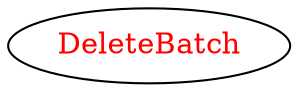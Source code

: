 digraph dependencyGraph {
 concentrate=true;
 ranksep="2.0";
 rankdir="LR"; 
 splines="ortho";
"DeleteBatch" [fontcolor="red"];
}